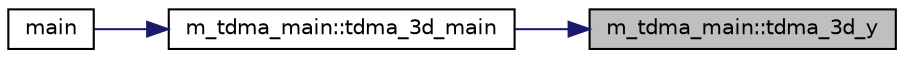 digraph "m_tdma_main::tdma_3d_y"
{
 // LATEX_PDF_SIZE
  edge [fontname="Helvetica",fontsize="10",labelfontname="Helvetica",labelfontsize="10"];
  node [fontname="Helvetica",fontsize="10",shape=record];
  rankdir="RL";
  Node1 [label="m_tdma_main::tdma_3d_y",height=0.2,width=0.4,color="black", fillcolor="grey75", style="filled", fontcolor="black",tooltip=" "];
  Node1 -> Node2 [dir="back",color="midnightblue",fontsize="10",style="solid",fontname="Helvetica"];
  Node2 [label="m_tdma_main::tdma_3d_main",height=0.2,width=0.4,color="black", fillcolor="white", style="filled",URL="$namespacem__tdma__main.html#ab674c23d1f8e277653444cf6da73f268",tooltip=" "];
  Node2 -> Node3 [dir="back",color="midnightblue",fontsize="10",style="solid",fontname="Helvetica"];
  Node3 [label="main",height=0.2,width=0.4,color="black", fillcolor="white", style="filled",URL="$main_8f90.html#a8ec2266d83cd6c0b762cbcbc92c0af3d",tooltip="%%%%%%%%%%%%%%%%%%%%%%%%%%%%%%%%%%%%%%%%%%%%%%%%%%%%%%%%%%%%%%%%%%%%%%"];
}
